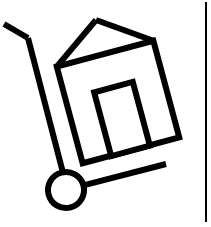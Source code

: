 <mxfile version="24.2.2" type="github">
  <diagram name="Page-1" id="KBMxZEWK2XRapFiCriQE">
    <mxGraphModel dx="281" dy="145" grid="1" gridSize="10" guides="1" tooltips="1" connect="1" arrows="1" fold="1" page="1" pageScale="1" pageWidth="823" pageHeight="365" math="0" shadow="0">
      <root>
        <mxCell id="0" />
        <mxCell id="1" parent="0" />
        <mxCell id="R3GazH2n3Gu1cFq4PYQI-15" value="" style="endArrow=none;html=1;rounded=0;" edge="1" parent="1">
          <mxGeometry width="50" height="50" relative="1" as="geometry">
            <mxPoint x="520" y="240" as="sourcePoint" />
            <mxPoint x="520" y="130" as="targetPoint" />
          </mxGeometry>
        </mxCell>
        <mxCell id="R3GazH2n3Gu1cFq4PYQI-1" value="" style="rounded=0;whiteSpace=wrap;html=1;rotation=-15;strokeWidth=3;container=0;fillColor=none;" vertex="1" parent="1">
          <mxGeometry x="451" y="155" width="50" height="50" as="geometry" />
        </mxCell>
        <mxCell id="R3GazH2n3Gu1cFq4PYQI-4" value="" style="endArrow=none;html=1;rounded=0;strokeWidth=3;" edge="1" parent="1">
          <mxGeometry width="50" height="50" relative="1" as="geometry">
            <mxPoint x="451" y="225" as="sourcePoint" />
            <mxPoint x="431" y="148" as="targetPoint" />
          </mxGeometry>
        </mxCell>
        <mxCell id="R3GazH2n3Gu1cFq4PYQI-5" value="" style="endArrow=none;html=1;rounded=0;strokeWidth=3;" edge="1" parent="1" source="R3GazH2n3Gu1cFq4PYQI-10">
          <mxGeometry width="50" height="50" relative="1" as="geometry">
            <mxPoint x="451" y="224" as="sourcePoint" />
            <mxPoint x="500" y="211" as="targetPoint" />
          </mxGeometry>
        </mxCell>
        <mxCell id="R3GazH2n3Gu1cFq4PYQI-6" value="" style="endArrow=none;html=1;rounded=0;strokeWidth=3;" edge="1" parent="1">
          <mxGeometry width="50" height="50" relative="1" as="geometry">
            <mxPoint x="419" y="141" as="sourcePoint" />
            <mxPoint x="431" y="148" as="targetPoint" />
            <Array as="points">
              <mxPoint x="431" y="148" />
            </Array>
          </mxGeometry>
        </mxCell>
        <mxCell id="R3GazH2n3Gu1cFq4PYQI-8" value="" style="endArrow=none;html=1;rounded=0;exitX=0;exitY=0;exitDx=0;exitDy=0;strokeWidth=3;" edge="1" parent="1" source="R3GazH2n3Gu1cFq4PYQI-1">
          <mxGeometry width="50" height="50" relative="1" as="geometry">
            <mxPoint x="466" y="201" as="sourcePoint" />
            <mxPoint x="465" y="139" as="targetPoint" />
          </mxGeometry>
        </mxCell>
        <mxCell id="R3GazH2n3Gu1cFq4PYQI-9" value="" style="endArrow=none;html=1;rounded=0;exitX=1;exitY=0;exitDx=0;exitDy=0;strokeWidth=3;" edge="1" parent="1" source="R3GazH2n3Gu1cFq4PYQI-1">
          <mxGeometry width="50" height="50" relative="1" as="geometry">
            <mxPoint x="466" y="201" as="sourcePoint" />
            <mxPoint x="465" y="139" as="targetPoint" />
          </mxGeometry>
        </mxCell>
        <mxCell id="R3GazH2n3Gu1cFq4PYQI-11" value="" style="endArrow=none;html=1;rounded=0;strokeWidth=3;" edge="1" parent="1" target="R3GazH2n3Gu1cFq4PYQI-10">
          <mxGeometry width="50" height="50" relative="1" as="geometry">
            <mxPoint x="451" y="224" as="sourcePoint" />
            <mxPoint x="500" y="211" as="targetPoint" />
          </mxGeometry>
        </mxCell>
        <mxCell id="R3GazH2n3Gu1cFq4PYQI-10" value="" style="ellipse;whiteSpace=wrap;html=1;aspect=fixed;strokeWidth=3;rotation=-15;container=0;" vertex="1" parent="1">
          <mxGeometry x="441" y="215" width="18" height="18" as="geometry" />
        </mxCell>
        <mxCell id="R3GazH2n3Gu1cFq4PYQI-14" value="" style="rounded=0;whiteSpace=wrap;html=1;strokeWidth=3;rotation=-15;container=0;" vertex="1" parent="1">
          <mxGeometry x="468" y="172" width="20" height="33" as="geometry" />
        </mxCell>
      </root>
    </mxGraphModel>
  </diagram>
</mxfile>
